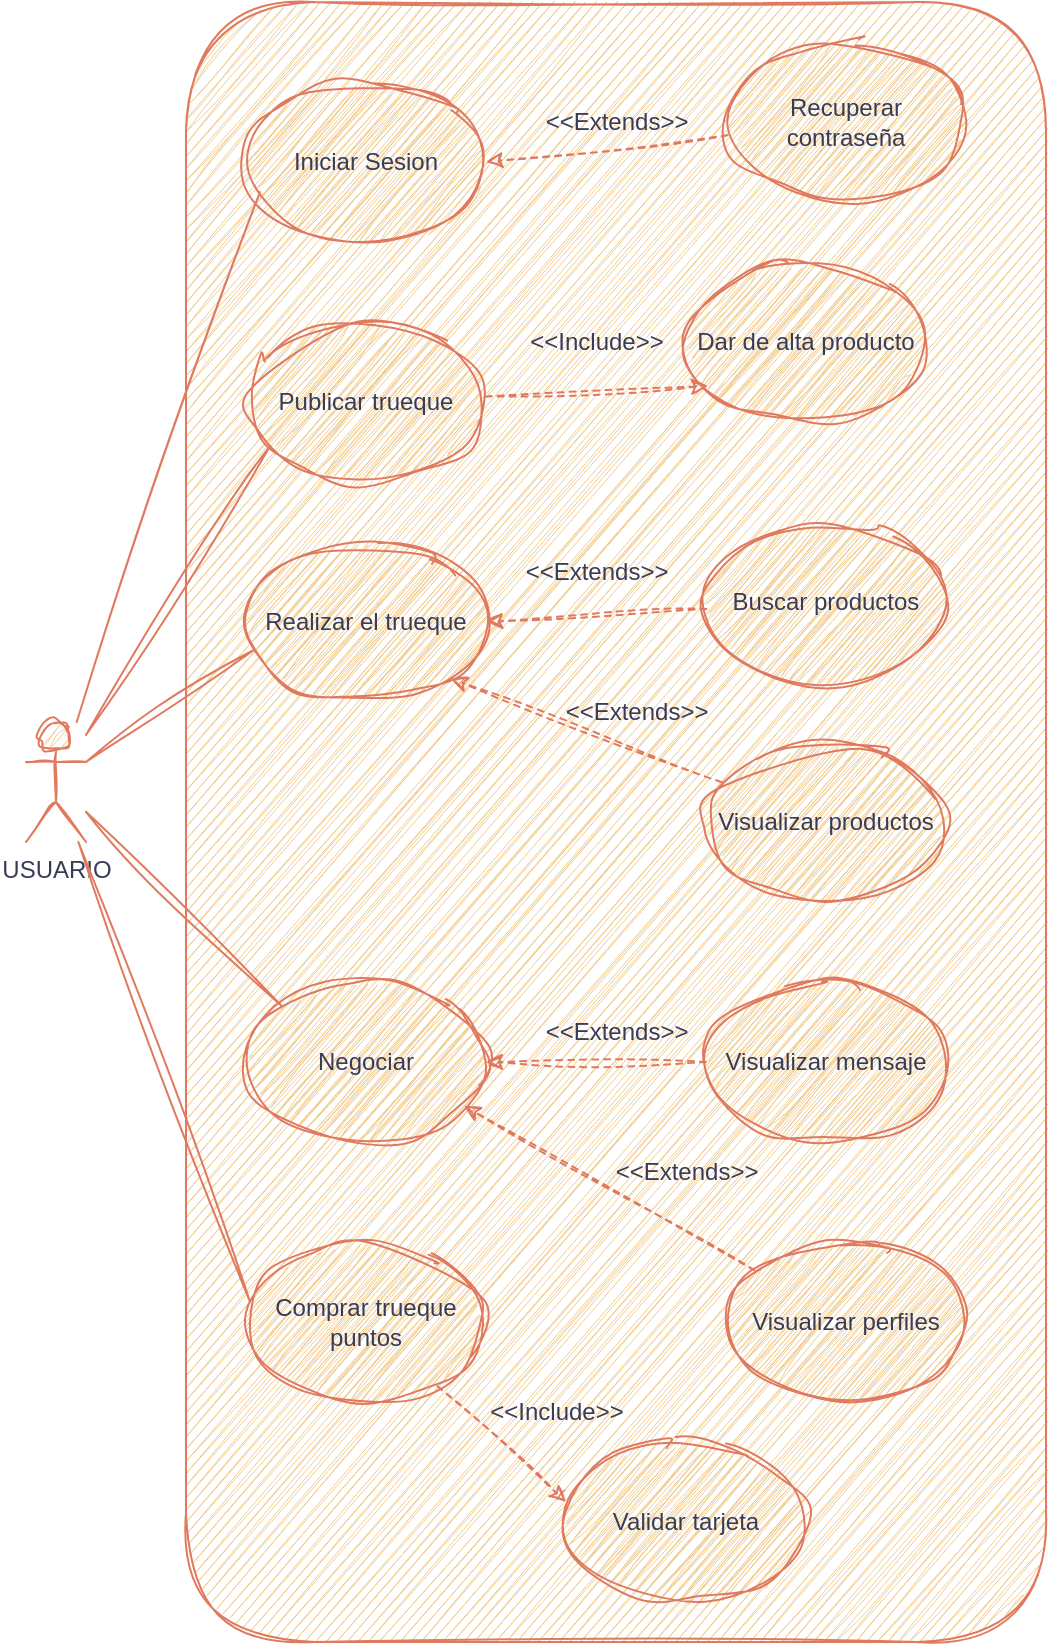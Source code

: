 <mxfile version="23.0.2" type="device">
  <diagram name="Página-1" id="T3nK3LTW9dCu646fRS-f">
    <mxGraphModel dx="1687" dy="892" grid="1" gridSize="10" guides="1" tooltips="1" connect="1" arrows="1" fold="1" page="1" pageScale="1" pageWidth="827" pageHeight="1169" math="0" shadow="0">
      <root>
        <mxCell id="0" />
        <mxCell id="1" parent="0" />
        <mxCell id="GJCxom-ol-J4DSBU54Us-2" value="" style="rounded=1;whiteSpace=wrap;html=1;labelBackgroundColor=none;sketch=1;curveFitting=1;jiggle=2;fillColor=#F2CC8F;strokeColor=#E07A5F;fontColor=#393C56;" vertex="1" parent="1">
          <mxGeometry x="130" y="190" width="430" height="820" as="geometry" />
        </mxCell>
        <mxCell id="GJCxom-ol-J4DSBU54Us-25" style="rounded=1;orthogonalLoop=1;jettySize=auto;html=1;entryX=0;entryY=0;entryDx=0;entryDy=0;endArrow=none;endFill=0;labelBackgroundColor=none;fontColor=default;sketch=1;curveFitting=1;jiggle=2;strokeColor=#E07A5F;" edge="1" parent="1" source="GJCxom-ol-J4DSBU54Us-3" target="GJCxom-ol-J4DSBU54Us-9">
          <mxGeometry relative="1" as="geometry" />
        </mxCell>
        <mxCell id="GJCxom-ol-J4DSBU54Us-3" value="USUARIO" style="shape=umlActor;verticalLabelPosition=bottom;verticalAlign=top;html=1;outlineConnect=0;labelBackgroundColor=none;rounded=1;sketch=1;curveFitting=1;jiggle=2;fillColor=#F2CC8F;strokeColor=#E07A5F;fontColor=#393C56;" vertex="1" parent="1">
          <mxGeometry x="50" y="550" width="30" height="60" as="geometry" />
        </mxCell>
        <mxCell id="GJCxom-ol-J4DSBU54Us-39" style="rounded=1;orthogonalLoop=1;jettySize=auto;html=1;entryX=1;entryY=0.5;entryDx=0;entryDy=0;dashed=1;labelBackgroundColor=none;fontColor=default;sketch=1;curveFitting=1;jiggle=2;strokeColor=#E07A5F;" edge="1" parent="1" source="GJCxom-ol-J4DSBU54Us-6" target="GJCxom-ol-J4DSBU54Us-23">
          <mxGeometry relative="1" as="geometry" />
        </mxCell>
        <mxCell id="GJCxom-ol-J4DSBU54Us-6" value="Recuperar contraseña" style="ellipse;whiteSpace=wrap;html=1;labelBackgroundColor=none;rounded=1;sketch=1;curveFitting=1;jiggle=2;fillColor=#F2CC8F;strokeColor=#E07A5F;fontColor=#393C56;" vertex="1" parent="1">
          <mxGeometry x="400" y="210" width="120" height="80" as="geometry" />
        </mxCell>
        <mxCell id="GJCxom-ol-J4DSBU54Us-34" style="rounded=1;orthogonalLoop=1;jettySize=auto;html=1;entryX=0.908;entryY=0.775;entryDx=0;entryDy=0;dashed=1;entryPerimeter=0;labelBackgroundColor=none;fontColor=default;sketch=1;curveFitting=1;jiggle=2;strokeColor=#E07A5F;" edge="1" parent="1" source="GJCxom-ol-J4DSBU54Us-7" target="GJCxom-ol-J4DSBU54Us-9">
          <mxGeometry relative="1" as="geometry" />
        </mxCell>
        <mxCell id="GJCxom-ol-J4DSBU54Us-7" value="Visualizar perfiles" style="ellipse;whiteSpace=wrap;html=1;labelBackgroundColor=none;rounded=1;sketch=1;curveFitting=1;jiggle=2;fillColor=#F2CC8F;strokeColor=#E07A5F;fontColor=#393C56;" vertex="1" parent="1">
          <mxGeometry x="400" y="810" width="120" height="80" as="geometry" />
        </mxCell>
        <mxCell id="GJCxom-ol-J4DSBU54Us-32" style="rounded=1;orthogonalLoop=1;jettySize=auto;html=1;entryX=1;entryY=1;entryDx=0;entryDy=0;dashed=1;labelBackgroundColor=none;fontColor=default;sketch=1;curveFitting=1;jiggle=2;strokeColor=#E07A5F;" edge="1" parent="1" source="GJCxom-ol-J4DSBU54Us-8" target="GJCxom-ol-J4DSBU54Us-13">
          <mxGeometry relative="1" as="geometry" />
        </mxCell>
        <mxCell id="GJCxom-ol-J4DSBU54Us-8" value="Visualizar productos" style="ellipse;whiteSpace=wrap;html=1;labelBackgroundColor=none;rounded=1;sketch=1;curveFitting=1;jiggle=2;fillColor=#F2CC8F;strokeColor=#E07A5F;fontColor=#393C56;" vertex="1" parent="1">
          <mxGeometry x="390" y="560" width="120" height="80" as="geometry" />
        </mxCell>
        <mxCell id="GJCxom-ol-J4DSBU54Us-9" value="Negociar" style="ellipse;whiteSpace=wrap;html=1;labelBackgroundColor=none;rounded=1;sketch=1;curveFitting=1;jiggle=2;fillColor=#F2CC8F;strokeColor=#E07A5F;fontColor=#393C56;" vertex="1" parent="1">
          <mxGeometry x="160" y="680" width="120" height="80" as="geometry" />
        </mxCell>
        <mxCell id="GJCxom-ol-J4DSBU54Us-33" style="rounded=1;orthogonalLoop=1;jettySize=auto;html=1;entryX=1;entryY=0.5;entryDx=0;entryDy=0;dashed=1;labelBackgroundColor=none;fontColor=default;sketch=1;curveFitting=1;jiggle=2;strokeColor=#E07A5F;" edge="1" parent="1" source="GJCxom-ol-J4DSBU54Us-10" target="GJCxom-ol-J4DSBU54Us-9">
          <mxGeometry relative="1" as="geometry" />
        </mxCell>
        <mxCell id="GJCxom-ol-J4DSBU54Us-10" value="Visualizar mensaje" style="ellipse;whiteSpace=wrap;html=1;labelBackgroundColor=none;rounded=1;sketch=1;curveFitting=1;jiggle=2;fillColor=#F2CC8F;strokeColor=#E07A5F;fontColor=#393C56;" vertex="1" parent="1">
          <mxGeometry x="390" y="680" width="120" height="80" as="geometry" />
        </mxCell>
        <mxCell id="GJCxom-ol-J4DSBU54Us-31" style="rounded=1;orthogonalLoop=1;jettySize=auto;html=1;entryX=1;entryY=0.5;entryDx=0;entryDy=0;dashed=1;labelBackgroundColor=none;fontColor=default;sketch=1;curveFitting=1;jiggle=2;strokeColor=#E07A5F;" edge="1" parent="1" source="GJCxom-ol-J4DSBU54Us-12" target="GJCxom-ol-J4DSBU54Us-13">
          <mxGeometry relative="1" as="geometry" />
        </mxCell>
        <mxCell id="GJCxom-ol-J4DSBU54Us-12" value="Buscar productos" style="ellipse;whiteSpace=wrap;html=1;labelBackgroundColor=none;rounded=1;sketch=1;curveFitting=1;jiggle=2;fillColor=#F2CC8F;strokeColor=#E07A5F;fontColor=#393C56;" vertex="1" parent="1">
          <mxGeometry x="390" y="450" width="120" height="80" as="geometry" />
        </mxCell>
        <mxCell id="GJCxom-ol-J4DSBU54Us-13" value="Realizar el trueque" style="ellipse;whiteSpace=wrap;html=1;labelBackgroundColor=none;rounded=1;sketch=1;curveFitting=1;jiggle=2;fillColor=#F2CC8F;strokeColor=#E07A5F;fontColor=#393C56;" vertex="1" parent="1">
          <mxGeometry x="160" y="460" width="120" height="80" as="geometry" />
        </mxCell>
        <mxCell id="GJCxom-ol-J4DSBU54Us-14" value="Dar de alta producto" style="ellipse;whiteSpace=wrap;html=1;labelBackgroundColor=none;rounded=1;sketch=1;curveFitting=1;jiggle=2;fillColor=#F2CC8F;strokeColor=#E07A5F;fontColor=#393C56;" vertex="1" parent="1">
          <mxGeometry x="380" y="320" width="120" height="80" as="geometry" />
        </mxCell>
        <mxCell id="GJCxom-ol-J4DSBU54Us-15" value="Publicar trueque" style="ellipse;whiteSpace=wrap;html=1;labelBackgroundColor=none;rounded=1;sketch=1;curveFitting=1;jiggle=2;fillColor=#F2CC8F;strokeColor=#E07A5F;fontColor=#393C56;" vertex="1" parent="1">
          <mxGeometry x="160" y="350" width="120" height="80" as="geometry" />
        </mxCell>
        <mxCell id="GJCxom-ol-J4DSBU54Us-22" value="Comprar trueque puntos" style="ellipse;whiteSpace=wrap;html=1;labelBackgroundColor=none;rounded=1;sketch=1;curveFitting=1;jiggle=2;fillColor=#F2CC8F;strokeColor=#E07A5F;fontColor=#393C56;" vertex="1" parent="1">
          <mxGeometry x="160" y="810" width="120" height="80" as="geometry" />
        </mxCell>
        <mxCell id="GJCxom-ol-J4DSBU54Us-23" value="Iniciar Sesion" style="ellipse;whiteSpace=wrap;html=1;labelBackgroundColor=none;rounded=1;sketch=1;curveFitting=1;jiggle=2;fillColor=#F2CC8F;strokeColor=#E07A5F;fontColor=#393C56;" vertex="1" parent="1">
          <mxGeometry x="160" y="230" width="120" height="80" as="geometry" />
        </mxCell>
        <mxCell id="GJCxom-ol-J4DSBU54Us-24" style="rounded=1;orthogonalLoop=1;jettySize=auto;html=1;entryX=0.033;entryY=0.675;entryDx=0;entryDy=0;entryPerimeter=0;endArrow=none;endFill=0;labelBackgroundColor=none;fontColor=default;sketch=1;curveFitting=1;jiggle=2;strokeColor=#E07A5F;" edge="1" parent="1" source="GJCxom-ol-J4DSBU54Us-3" target="GJCxom-ol-J4DSBU54Us-13">
          <mxGeometry relative="1" as="geometry" />
        </mxCell>
        <mxCell id="GJCxom-ol-J4DSBU54Us-26" style="rounded=1;orthogonalLoop=1;jettySize=auto;html=1;entryX=0.1;entryY=0.775;entryDx=0;entryDy=0;entryPerimeter=0;endArrow=none;endFill=0;labelBackgroundColor=none;fontColor=default;sketch=1;curveFitting=1;jiggle=2;strokeColor=#E07A5F;" edge="1" parent="1" source="GJCxom-ol-J4DSBU54Us-3" target="GJCxom-ol-J4DSBU54Us-15">
          <mxGeometry relative="1" as="geometry" />
        </mxCell>
        <mxCell id="GJCxom-ol-J4DSBU54Us-27" style="rounded=1;orthogonalLoop=1;jettySize=auto;html=1;entryX=0.058;entryY=0.688;entryDx=0;entryDy=0;entryPerimeter=0;endArrow=none;endFill=0;labelBackgroundColor=none;fontColor=default;sketch=1;curveFitting=1;jiggle=2;strokeColor=#E07A5F;" edge="1" parent="1" source="GJCxom-ol-J4DSBU54Us-3" target="GJCxom-ol-J4DSBU54Us-23">
          <mxGeometry relative="1" as="geometry" />
        </mxCell>
        <mxCell id="GJCxom-ol-J4DSBU54Us-28" style="rounded=1;orthogonalLoop=1;jettySize=auto;html=1;entryX=0.017;entryY=0.375;entryDx=0;entryDy=0;entryPerimeter=0;endArrow=none;endFill=0;labelBackgroundColor=none;fontColor=default;sketch=1;curveFitting=1;jiggle=2;strokeColor=#E07A5F;" edge="1" parent="1" source="GJCxom-ol-J4DSBU54Us-3" target="GJCxom-ol-J4DSBU54Us-22">
          <mxGeometry relative="1" as="geometry" />
        </mxCell>
        <mxCell id="GJCxom-ol-J4DSBU54Us-35" value="&amp;lt;&amp;lt;Extends&amp;gt;&amp;gt;" style="text;html=1;align=center;verticalAlign=middle;resizable=0;points=[];autosize=1;strokeColor=none;fillColor=none;labelBackgroundColor=none;rounded=1;sketch=1;curveFitting=1;jiggle=2;fontColor=#393C56;" vertex="1" parent="1">
          <mxGeometry x="335" y="760" width="90" height="30" as="geometry" />
        </mxCell>
        <mxCell id="GJCxom-ol-J4DSBU54Us-40" value="&amp;lt;&amp;lt;Extends&amp;gt;&amp;gt;" style="text;html=1;align=center;verticalAlign=middle;resizable=0;points=[];autosize=1;strokeColor=none;fillColor=none;labelBackgroundColor=none;rounded=1;sketch=1;curveFitting=1;jiggle=2;fontColor=#393C56;" vertex="1" parent="1">
          <mxGeometry x="300" y="235" width="90" height="30" as="geometry" />
        </mxCell>
        <mxCell id="GJCxom-ol-J4DSBU54Us-41" value="&amp;lt;&amp;lt;Include&amp;gt;&amp;gt;" style="text;html=1;align=center;verticalAlign=middle;resizable=0;points=[];autosize=1;strokeColor=none;fillColor=none;labelBackgroundColor=none;rounded=1;sketch=1;curveFitting=1;jiggle=2;fontColor=#393C56;" vertex="1" parent="1">
          <mxGeometry x="290" y="345" width="90" height="30" as="geometry" />
        </mxCell>
        <mxCell id="GJCxom-ol-J4DSBU54Us-42" style="rounded=1;orthogonalLoop=1;jettySize=auto;html=1;entryX=0.092;entryY=0.775;entryDx=0;entryDy=0;entryPerimeter=0;dashed=1;labelBackgroundColor=none;fontColor=default;sketch=1;curveFitting=1;jiggle=2;strokeColor=#E07A5F;" edge="1" parent="1" source="GJCxom-ol-J4DSBU54Us-15" target="GJCxom-ol-J4DSBU54Us-14">
          <mxGeometry relative="1" as="geometry" />
        </mxCell>
        <mxCell id="GJCxom-ol-J4DSBU54Us-43" value="&amp;lt;&amp;lt;Extends&amp;gt;&amp;gt;" style="text;html=1;align=center;verticalAlign=middle;resizable=0;points=[];autosize=1;strokeColor=none;fillColor=none;labelBackgroundColor=none;rounded=1;sketch=1;curveFitting=1;jiggle=2;fontColor=#393C56;" vertex="1" parent="1">
          <mxGeometry x="290" y="460" width="90" height="30" as="geometry" />
        </mxCell>
        <mxCell id="GJCxom-ol-J4DSBU54Us-44" value="&amp;lt;&amp;lt;Extends&amp;gt;&amp;gt;" style="text;html=1;align=center;verticalAlign=middle;resizable=0;points=[];autosize=1;strokeColor=none;fillColor=none;labelBackgroundColor=none;rounded=1;sketch=1;curveFitting=1;jiggle=2;fontColor=#393C56;" vertex="1" parent="1">
          <mxGeometry x="310" y="530" width="90" height="30" as="geometry" />
        </mxCell>
        <mxCell id="GJCxom-ol-J4DSBU54Us-45" value="&amp;lt;&amp;lt;Extends&amp;gt;&amp;gt;" style="text;html=1;align=center;verticalAlign=middle;resizable=0;points=[];autosize=1;strokeColor=none;fillColor=none;labelBackgroundColor=none;rounded=1;sketch=1;curveFitting=1;jiggle=2;fontColor=#393C56;" vertex="1" parent="1">
          <mxGeometry x="300" y="690" width="90" height="30" as="geometry" />
        </mxCell>
        <mxCell id="GJCxom-ol-J4DSBU54Us-46" value="Validar tarjeta" style="ellipse;whiteSpace=wrap;html=1;labelBackgroundColor=none;rounded=1;sketch=1;curveFitting=1;jiggle=2;fillColor=#F2CC8F;strokeColor=#E07A5F;fontColor=#393C56;" vertex="1" parent="1">
          <mxGeometry x="320" y="910" width="120" height="80" as="geometry" />
        </mxCell>
        <mxCell id="GJCxom-ol-J4DSBU54Us-48" style="rounded=1;orthogonalLoop=1;jettySize=auto;html=1;entryX=0;entryY=0.375;entryDx=0;entryDy=0;entryPerimeter=0;dashed=1;labelBackgroundColor=none;fontColor=default;sketch=1;curveFitting=1;jiggle=2;strokeColor=#E07A5F;" edge="1" parent="1" source="GJCxom-ol-J4DSBU54Us-22" target="GJCxom-ol-J4DSBU54Us-46">
          <mxGeometry relative="1" as="geometry" />
        </mxCell>
        <mxCell id="GJCxom-ol-J4DSBU54Us-49" value="&amp;lt;&amp;lt;Include&amp;gt;&amp;gt;" style="text;html=1;align=center;verticalAlign=middle;resizable=0;points=[];autosize=1;strokeColor=none;fillColor=none;labelBackgroundColor=none;rounded=1;sketch=1;curveFitting=1;jiggle=2;fontColor=#393C56;" vertex="1" parent="1">
          <mxGeometry x="270" y="880" width="90" height="30" as="geometry" />
        </mxCell>
      </root>
    </mxGraphModel>
  </diagram>
</mxfile>

